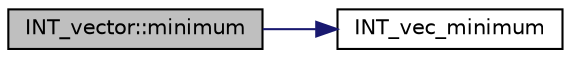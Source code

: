 digraph "INT_vector::minimum"
{
  edge [fontname="Helvetica",fontsize="10",labelfontname="Helvetica",labelfontsize="10"];
  node [fontname="Helvetica",fontsize="10",shape=record];
  rankdir="LR";
  Node150 [label="INT_vector::minimum",height=0.2,width=0.4,color="black", fillcolor="grey75", style="filled", fontcolor="black"];
  Node150 -> Node151 [color="midnightblue",fontsize="10",style="solid",fontname="Helvetica"];
  Node151 [label="INT_vec_minimum",height=0.2,width=0.4,color="black", fillcolor="white", style="filled",URL="$d5/db4/io__and__os_8h.html#ad664b58a4b27c2333107052bb4af13c5"];
}
